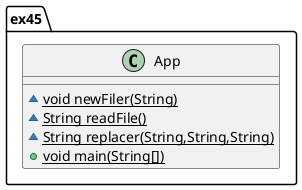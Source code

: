 @startuml
class ex45.App {
~ {static} void newFiler(String)
~ {static} String readFile()
~ {static} String replacer(String,String,String)
+ {static} void main(String[])
}
@enduml